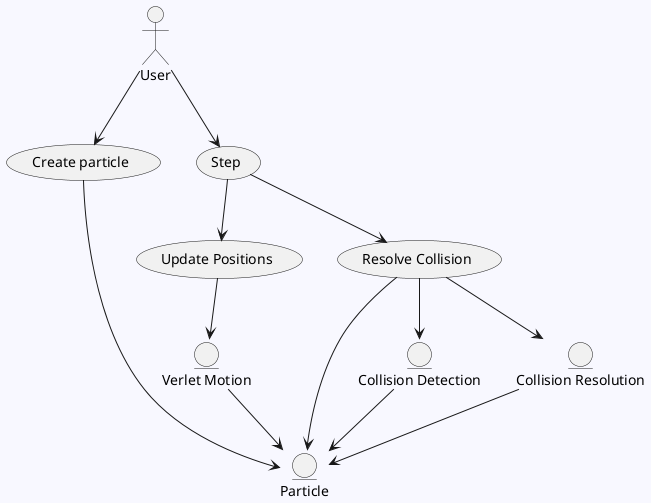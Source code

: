 @startuml UseCases

' Set background color
skinparam backgroundColor #F8F8FF

actor User
usecase "Create particle" as UC_CreateParticle
usecase "Step" as UC_Step
usecase "Update Positions" as UC_Motion
usecase "Resolve Collision" as UC_Collision
entity "Particle" as E_Particle
entity "Verlet Motion" as E_Verlet
entity "Collision Detection" as E_Detection
entity "Collision Resolution" as E_Resolution

User --> UC_CreateParticle
User --> UC_Step

UC_CreateParticle --> E_Particle

UC_Step --> UC_Motion
UC_Step --> UC_Collision

UC_Motion --> E_Verlet

UC_Collision --> E_Detection
UC_Collision --> E_Resolution
UC_Collision --> E_Particle

E_Verlet --> E_Particle

E_Detection --> E_Particle

E_Resolution --> E_Particle

@enduml

